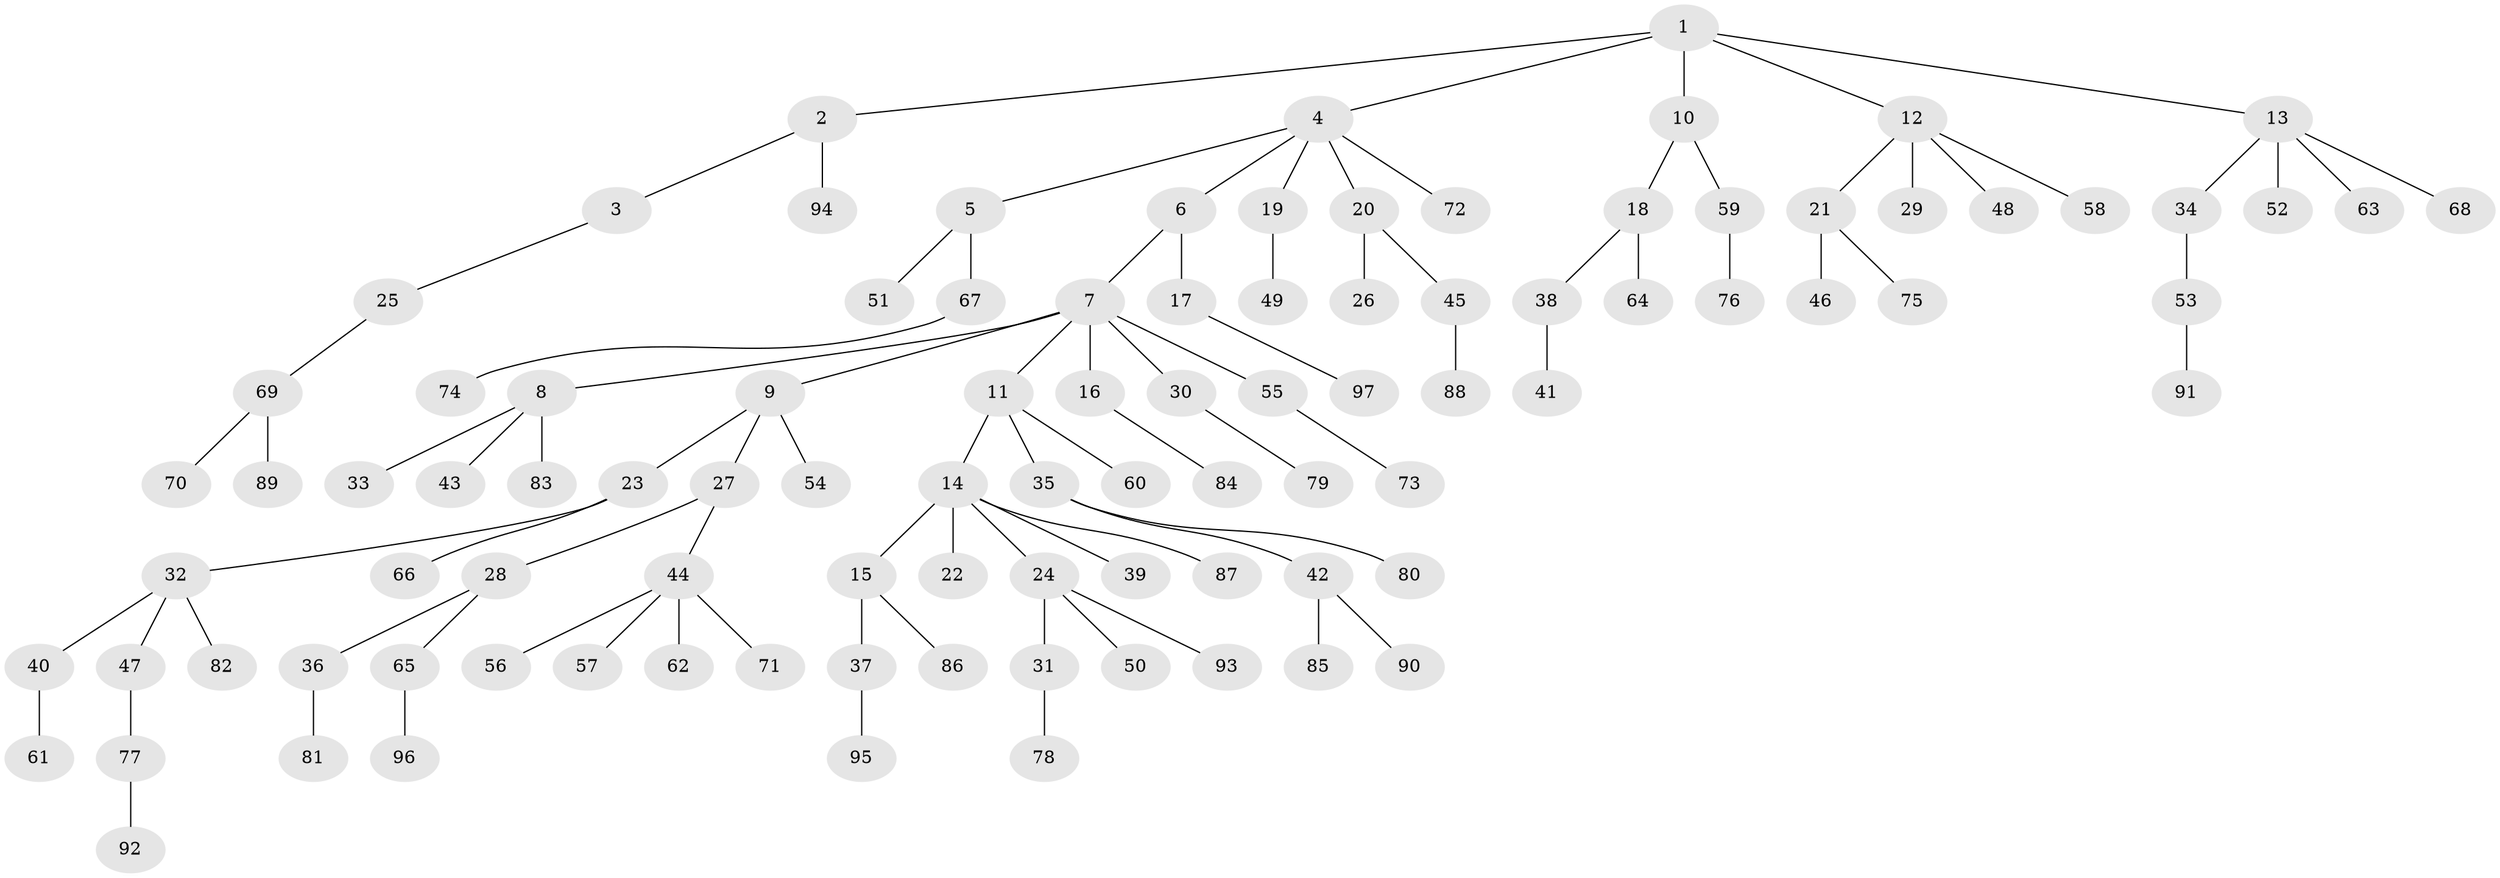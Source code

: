 // Generated by graph-tools (version 1.1) at 2025/26/03/09/25 03:26:27]
// undirected, 97 vertices, 96 edges
graph export_dot {
graph [start="1"]
  node [color=gray90,style=filled];
  1;
  2;
  3;
  4;
  5;
  6;
  7;
  8;
  9;
  10;
  11;
  12;
  13;
  14;
  15;
  16;
  17;
  18;
  19;
  20;
  21;
  22;
  23;
  24;
  25;
  26;
  27;
  28;
  29;
  30;
  31;
  32;
  33;
  34;
  35;
  36;
  37;
  38;
  39;
  40;
  41;
  42;
  43;
  44;
  45;
  46;
  47;
  48;
  49;
  50;
  51;
  52;
  53;
  54;
  55;
  56;
  57;
  58;
  59;
  60;
  61;
  62;
  63;
  64;
  65;
  66;
  67;
  68;
  69;
  70;
  71;
  72;
  73;
  74;
  75;
  76;
  77;
  78;
  79;
  80;
  81;
  82;
  83;
  84;
  85;
  86;
  87;
  88;
  89;
  90;
  91;
  92;
  93;
  94;
  95;
  96;
  97;
  1 -- 2;
  1 -- 4;
  1 -- 10;
  1 -- 12;
  1 -- 13;
  2 -- 3;
  2 -- 94;
  3 -- 25;
  4 -- 5;
  4 -- 6;
  4 -- 19;
  4 -- 20;
  4 -- 72;
  5 -- 51;
  5 -- 67;
  6 -- 7;
  6 -- 17;
  7 -- 8;
  7 -- 9;
  7 -- 11;
  7 -- 16;
  7 -- 30;
  7 -- 55;
  8 -- 33;
  8 -- 43;
  8 -- 83;
  9 -- 23;
  9 -- 27;
  9 -- 54;
  10 -- 18;
  10 -- 59;
  11 -- 14;
  11 -- 35;
  11 -- 60;
  12 -- 21;
  12 -- 29;
  12 -- 48;
  12 -- 58;
  13 -- 34;
  13 -- 52;
  13 -- 63;
  13 -- 68;
  14 -- 15;
  14 -- 22;
  14 -- 24;
  14 -- 39;
  14 -- 87;
  15 -- 37;
  15 -- 86;
  16 -- 84;
  17 -- 97;
  18 -- 38;
  18 -- 64;
  19 -- 49;
  20 -- 26;
  20 -- 45;
  21 -- 46;
  21 -- 75;
  23 -- 32;
  23 -- 66;
  24 -- 31;
  24 -- 50;
  24 -- 93;
  25 -- 69;
  27 -- 28;
  27 -- 44;
  28 -- 36;
  28 -- 65;
  30 -- 79;
  31 -- 78;
  32 -- 40;
  32 -- 47;
  32 -- 82;
  34 -- 53;
  35 -- 42;
  35 -- 80;
  36 -- 81;
  37 -- 95;
  38 -- 41;
  40 -- 61;
  42 -- 85;
  42 -- 90;
  44 -- 56;
  44 -- 57;
  44 -- 62;
  44 -- 71;
  45 -- 88;
  47 -- 77;
  53 -- 91;
  55 -- 73;
  59 -- 76;
  65 -- 96;
  67 -- 74;
  69 -- 70;
  69 -- 89;
  77 -- 92;
}
